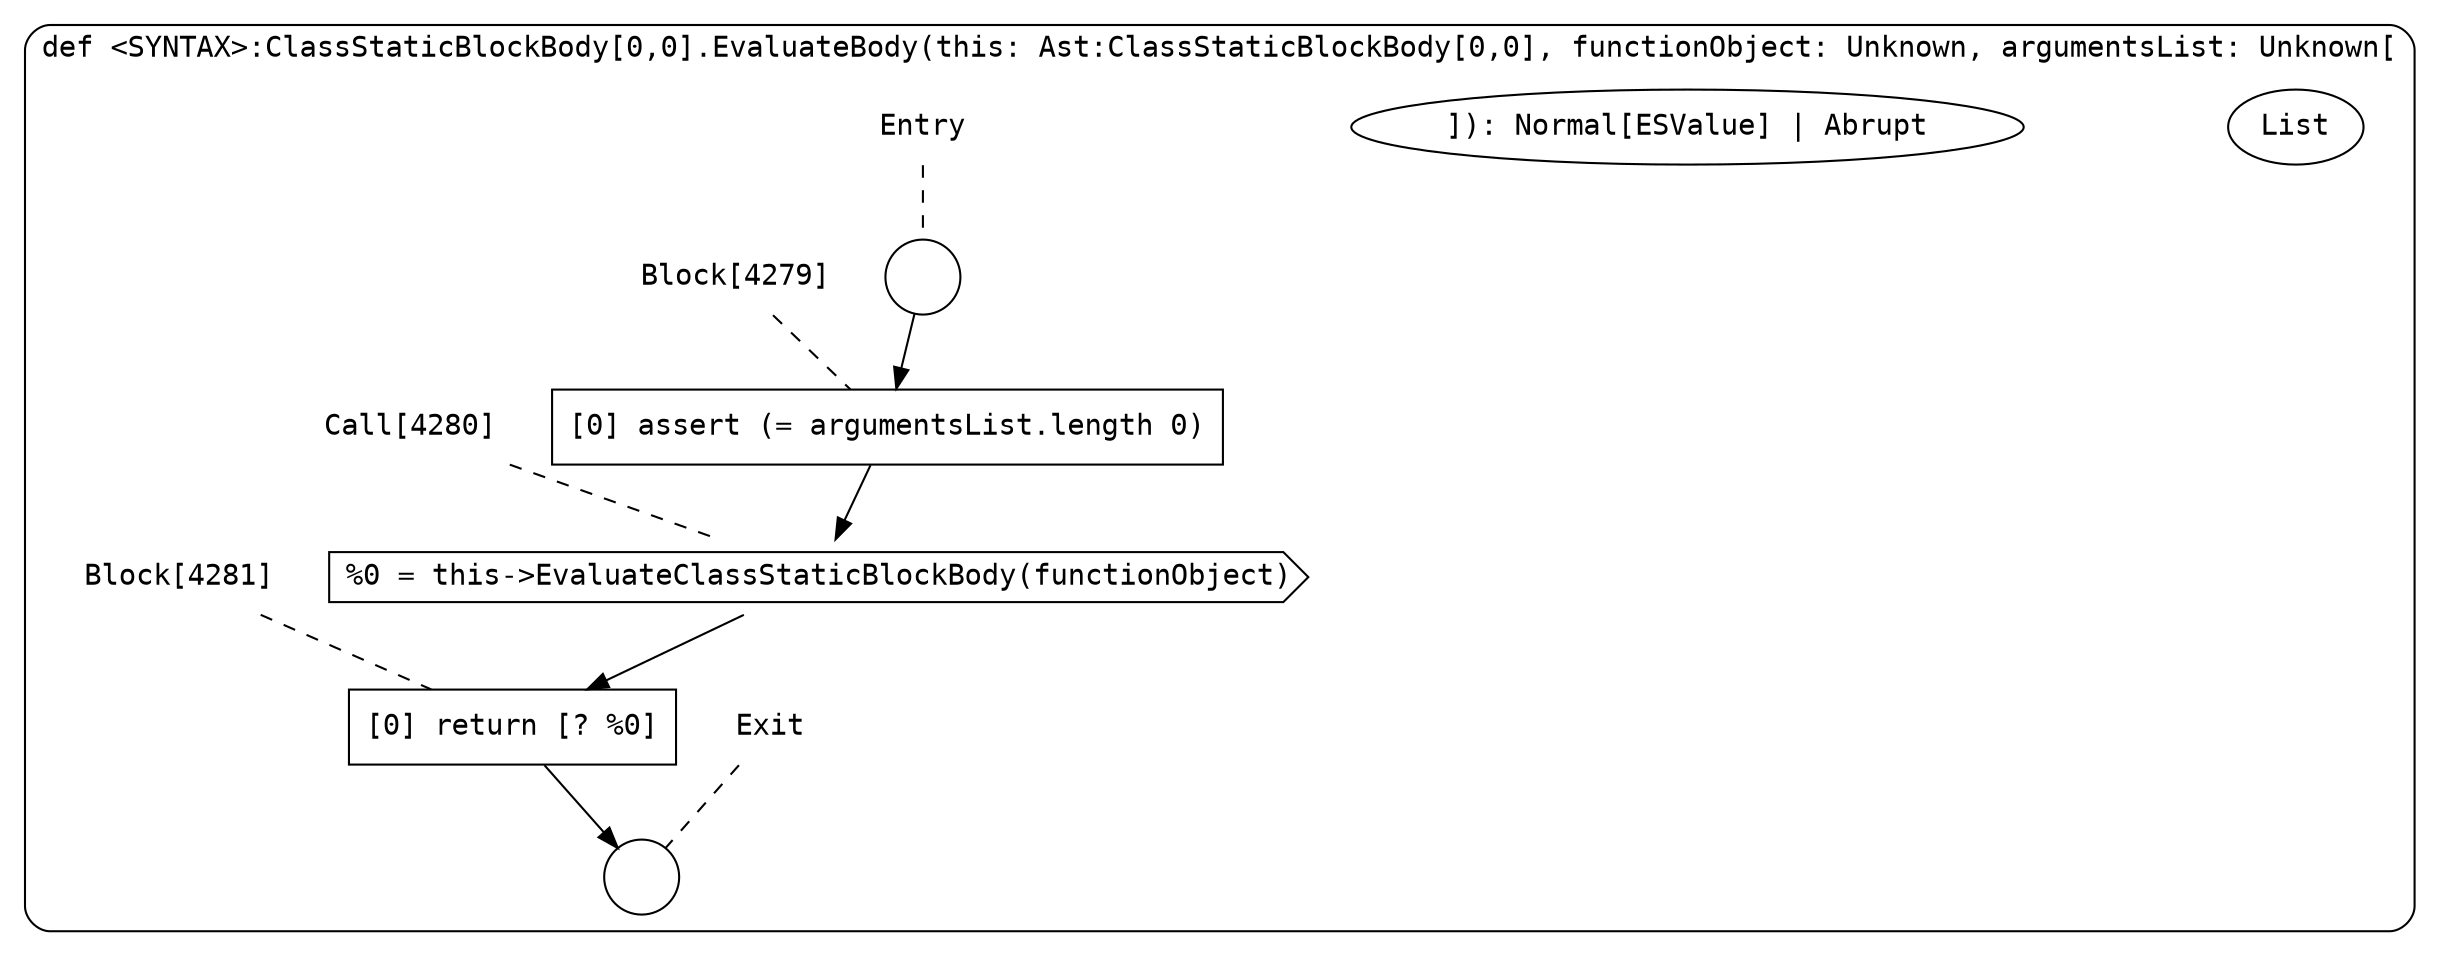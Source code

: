 digraph {
  graph [fontname = "Consolas"]
  node [fontname = "Consolas"]
  edge [fontname = "Consolas"]
  subgraph cluster1086 {
    label = "def <SYNTAX>:ClassStaticBlockBody[0,0].EvaluateBody(this: Ast:ClassStaticBlockBody[0,0], functionObject: Unknown, argumentsList: Unknown["List"]): Normal[ESValue] | Abrupt"
    style = rounded
    cluster1086_entry_name [shape=none, label=<<font color="black">Entry</font>>]
    cluster1086_entry_name -> cluster1086_entry [arrowhead=none, color="black", style=dashed]
    cluster1086_entry [shape=circle label=" " color="black" fillcolor="white" style=filled]
    cluster1086_entry -> node4279 [color="black"]
    cluster1086_exit_name [shape=none, label=<<font color="black">Exit</font>>]
    cluster1086_exit_name -> cluster1086_exit [arrowhead=none, color="black", style=dashed]
    cluster1086_exit [shape=circle label=" " color="black" fillcolor="white" style=filled]
    node4279_name [shape=none, label=<<font color="black">Block[4279]</font>>]
    node4279_name -> node4279 [arrowhead=none, color="black", style=dashed]
    node4279 [shape=box, label=<<font color="black">[0] assert (= argumentsList.length 0)<BR ALIGN="LEFT"/></font>> color="black" fillcolor="white", style=filled]
    node4279 -> node4280 [color="black"]
    node4280_name [shape=none, label=<<font color="black">Call[4280]</font>>]
    node4280_name -> node4280 [arrowhead=none, color="black", style=dashed]
    node4280 [shape=cds, label=<<font color="black">%0 = this-&gt;EvaluateClassStaticBlockBody(functionObject)</font>> color="black" fillcolor="white", style=filled]
    node4280 -> node4281 [color="black"]
    node4281_name [shape=none, label=<<font color="black">Block[4281]</font>>]
    node4281_name -> node4281 [arrowhead=none, color="black", style=dashed]
    node4281 [shape=box, label=<<font color="black">[0] return [? %0]<BR ALIGN="LEFT"/></font>> color="black" fillcolor="white", style=filled]
    node4281 -> cluster1086_exit [color="black"]
  }
}